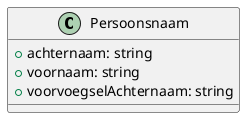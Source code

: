 @startuml
class Persoonsnaam {
  + achternaam: string
  + voornaam: string
  + voorvoegselAchternaam: string
}
@enduml

